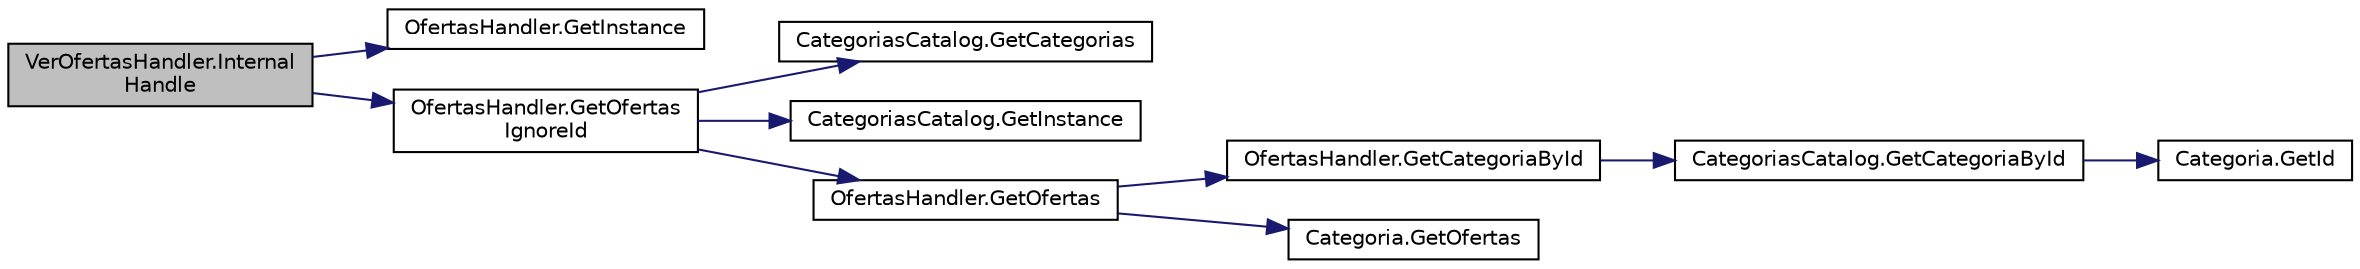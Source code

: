 digraph "VerOfertasHandler.InternalHandle"
{
 // INTERACTIVE_SVG=YES
 // LATEX_PDF_SIZE
  edge [fontname="Helvetica",fontsize="10",labelfontname="Helvetica",labelfontsize="10"];
  node [fontname="Helvetica",fontsize="10",shape=record];
  rankdir="LR";
  Node1 [label="VerOfertasHandler.Internal\lHandle",height=0.2,width=0.4,color="black", fillcolor="grey75", style="filled", fontcolor="black",tooltip="Procesa el mensaje \"categorias\" y retorna true; retorna false en caso contrario."];
  Node1 -> Node2 [color="midnightblue",fontsize="10",style="solid",fontname="Helvetica"];
  Node2 [label="OfertasHandler.GetInstance",height=0.2,width=0.4,color="black", fillcolor="white", style="filled",URL="$classOfertasHandler.html#ae5ec8218485c0a9c560e34682404d229",tooltip="Método para obtener la instancia de la clase."];
  Node1 -> Node3 [color="midnightblue",fontsize="10",style="solid",fontname="Helvetica"];
  Node3 [label="OfertasHandler.GetOfertas\lIgnoreId",height=0.2,width=0.4,color="black", fillcolor="white", style="filled",URL="$classOfertasHandler.html#a699944987dda2793b545183bcbdaed07",tooltip="Método para obtener una lista de todas las OfertaDeServicio"];
  Node3 -> Node4 [color="midnightblue",fontsize="10",style="solid",fontname="Helvetica"];
  Node4 [label="CategoriasCatalog.GetCategorias",height=0.2,width=0.4,color="black", fillcolor="white", style="filled",URL="$classCategoriasCatalog.html#ae79da35b16690c192b5e7f006d419b69",tooltip="Método para conocer las categorias."];
  Node3 -> Node5 [color="midnightblue",fontsize="10",style="solid",fontname="Helvetica"];
  Node5 [label="CategoriasCatalog.GetInstance",height=0.2,width=0.4,color="black", fillcolor="white", style="filled",URL="$classCategoriasCatalog.html#a302075e15a1ea59afc7906baedf17942",tooltip="Método para obtener la instancia del catálogo de categorías."];
  Node3 -> Node6 [color="midnightblue",fontsize="10",style="solid",fontname="Helvetica"];
  Node6 [label="OfertasHandler.GetOfertas",height=0.2,width=0.4,color="black", fillcolor="white", style="filled",URL="$classOfertasHandler.html#aee064b912d719b92da28610ca6c002c1",tooltip="Método para obtener OfertaDeServicio."];
  Node6 -> Node7 [color="midnightblue",fontsize="10",style="solid",fontname="Helvetica"];
  Node7 [label="OfertasHandler.GetCategoriaById",height=0.2,width=0.4,color="black", fillcolor="white", style="filled",URL="$classOfertasHandler.html#acd0f922cabb68e54f3a72a4761925872",tooltip="Método para obtener una Categoria por id."];
  Node7 -> Node8 [color="midnightblue",fontsize="10",style="solid",fontname="Helvetica"];
  Node8 [label="CategoriasCatalog.GetCategoriaById",height=0.2,width=0.4,color="black", fillcolor="white", style="filled",URL="$classCategoriasCatalog.html#a1275f6565562402725de3b14b665f622",tooltip="Método para obtener una categoría por id."];
  Node8 -> Node9 [color="midnightblue",fontsize="10",style="solid",fontname="Helvetica"];
  Node9 [label="Categoria.GetId",height=0.2,width=0.4,color="black", fillcolor="white", style="filled",URL="$classCategoria.html#aca21bd468a27caa944fd44707ae08e40",tooltip="Método para obtener el ID de una Categoria."];
  Node6 -> Node10 [color="midnightblue",fontsize="10",style="solid",fontname="Helvetica"];
  Node10 [label="Categoria.GetOfertas",height=0.2,width=0.4,color="black", fillcolor="white", style="filled",URL="$classCategoria.html#a16a5125f7bdde8a7f307d1927b448d85",tooltip="Método para conocer la lista de ofertas."];
}
